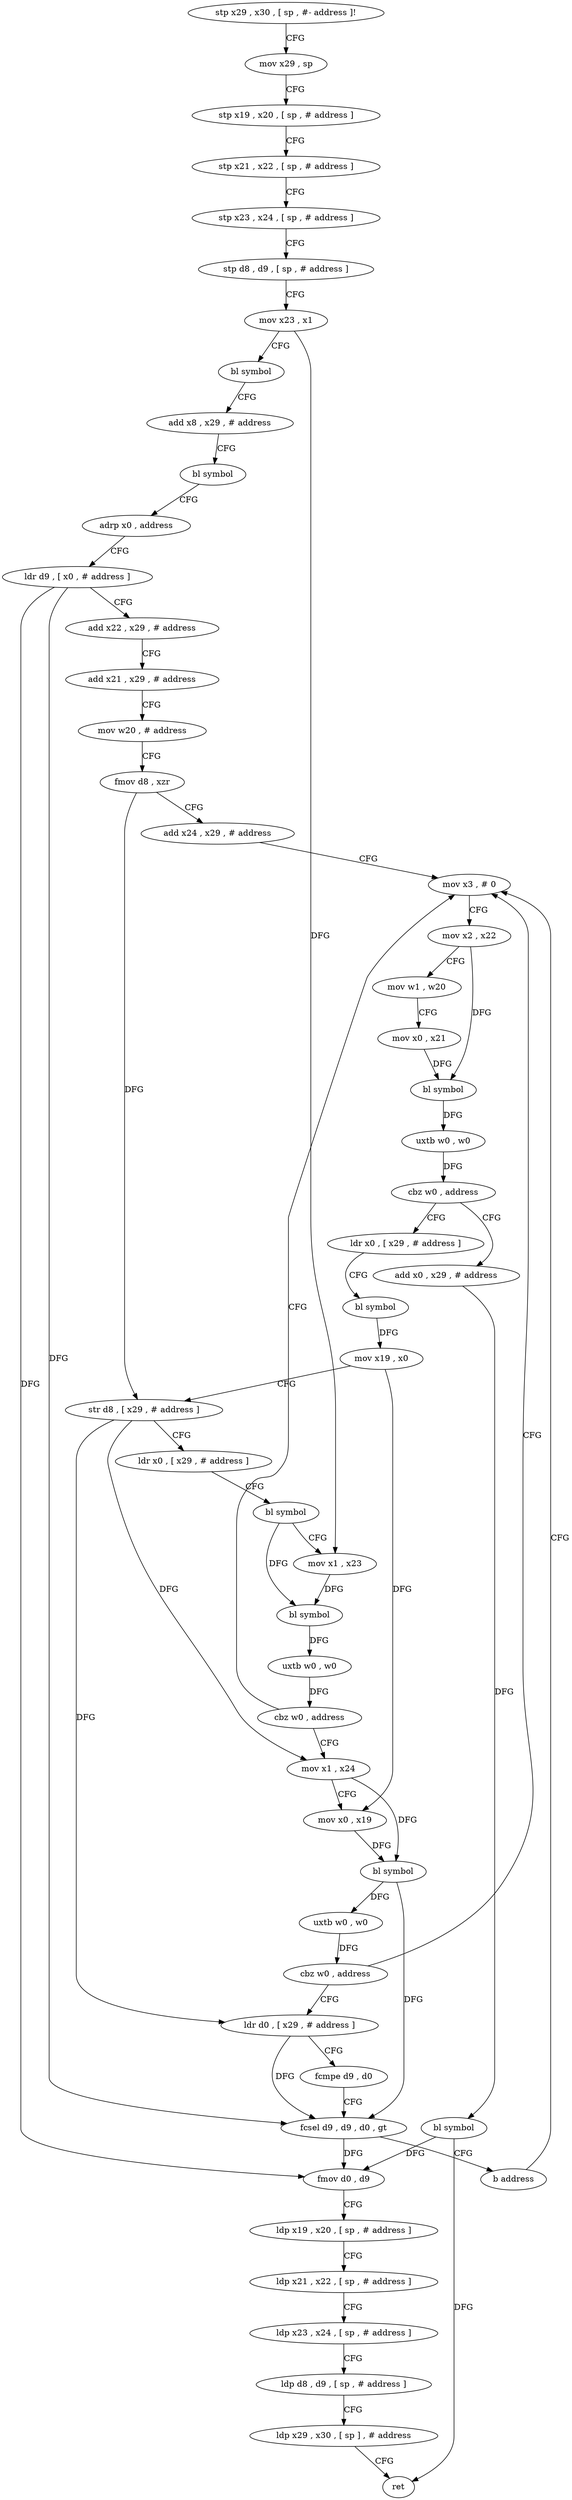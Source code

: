 digraph "func" {
"149392" [label = "stp x29 , x30 , [ sp , #- address ]!" ]
"149396" [label = "mov x29 , sp" ]
"149400" [label = "stp x19 , x20 , [ sp , # address ]" ]
"149404" [label = "stp x21 , x22 , [ sp , # address ]" ]
"149408" [label = "stp x23 , x24 , [ sp , # address ]" ]
"149412" [label = "stp d8 , d9 , [ sp , # address ]" ]
"149416" [label = "mov x23 , x1" ]
"149420" [label = "bl symbol" ]
"149424" [label = "add x8 , x29 , # address" ]
"149428" [label = "bl symbol" ]
"149432" [label = "adrp x0 , address" ]
"149436" [label = "ldr d9 , [ x0 , # address ]" ]
"149440" [label = "add x22 , x29 , # address" ]
"149444" [label = "add x21 , x29 , # address" ]
"149448" [label = "mov w20 , # address" ]
"149452" [label = "fmov d8 , xzr" ]
"149456" [label = "add x24 , x29 , # address" ]
"149460" [label = "mov x3 , # 0" ]
"149564" [label = "add x0 , x29 , # address" ]
"149568" [label = "bl symbol" ]
"149572" [label = "fmov d0 , d9" ]
"149576" [label = "ldp x19 , x20 , [ sp , # address ]" ]
"149580" [label = "ldp x21 , x22 , [ sp , # address ]" ]
"149584" [label = "ldp x23 , x24 , [ sp , # address ]" ]
"149588" [label = "ldp d8 , d9 , [ sp , # address ]" ]
"149592" [label = "ldp x29 , x30 , [ sp ] , # address" ]
"149596" [label = "ret" ]
"149488" [label = "ldr x0 , [ x29 , # address ]" ]
"149492" [label = "bl symbol" ]
"149496" [label = "mov x19 , x0" ]
"149500" [label = "str d8 , [ x29 , # address ]" ]
"149504" [label = "ldr x0 , [ x29 , # address ]" ]
"149508" [label = "bl symbol" ]
"149512" [label = "mov x1 , x23" ]
"149516" [label = "bl symbol" ]
"149520" [label = "uxtb w0 , w0" ]
"149524" [label = "cbz w0 , address" ]
"149528" [label = "mov x1 , x24" ]
"149464" [label = "mov x2 , x22" ]
"149468" [label = "mov w1 , w20" ]
"149472" [label = "mov x0 , x21" ]
"149476" [label = "bl symbol" ]
"149480" [label = "uxtb w0 , w0" ]
"149484" [label = "cbz w0 , address" ]
"149532" [label = "mov x0 , x19" ]
"149536" [label = "bl symbol" ]
"149540" [label = "uxtb w0 , w0" ]
"149544" [label = "cbz w0 , address" ]
"149548" [label = "ldr d0 , [ x29 , # address ]" ]
"149552" [label = "fcmpe d9 , d0" ]
"149556" [label = "fcsel d9 , d9 , d0 , gt" ]
"149560" [label = "b address" ]
"149392" -> "149396" [ label = "CFG" ]
"149396" -> "149400" [ label = "CFG" ]
"149400" -> "149404" [ label = "CFG" ]
"149404" -> "149408" [ label = "CFG" ]
"149408" -> "149412" [ label = "CFG" ]
"149412" -> "149416" [ label = "CFG" ]
"149416" -> "149420" [ label = "CFG" ]
"149416" -> "149512" [ label = "DFG" ]
"149420" -> "149424" [ label = "CFG" ]
"149424" -> "149428" [ label = "CFG" ]
"149428" -> "149432" [ label = "CFG" ]
"149432" -> "149436" [ label = "CFG" ]
"149436" -> "149440" [ label = "CFG" ]
"149436" -> "149572" [ label = "DFG" ]
"149436" -> "149556" [ label = "DFG" ]
"149440" -> "149444" [ label = "CFG" ]
"149444" -> "149448" [ label = "CFG" ]
"149448" -> "149452" [ label = "CFG" ]
"149452" -> "149456" [ label = "CFG" ]
"149452" -> "149500" [ label = "DFG" ]
"149456" -> "149460" [ label = "CFG" ]
"149460" -> "149464" [ label = "CFG" ]
"149564" -> "149568" [ label = "DFG" ]
"149568" -> "149572" [ label = "DFG" ]
"149568" -> "149596" [ label = "DFG" ]
"149572" -> "149576" [ label = "CFG" ]
"149576" -> "149580" [ label = "CFG" ]
"149580" -> "149584" [ label = "CFG" ]
"149584" -> "149588" [ label = "CFG" ]
"149588" -> "149592" [ label = "CFG" ]
"149592" -> "149596" [ label = "CFG" ]
"149488" -> "149492" [ label = "CFG" ]
"149492" -> "149496" [ label = "DFG" ]
"149496" -> "149500" [ label = "CFG" ]
"149496" -> "149532" [ label = "DFG" ]
"149500" -> "149504" [ label = "CFG" ]
"149500" -> "149548" [ label = "DFG" ]
"149500" -> "149528" [ label = "DFG" ]
"149504" -> "149508" [ label = "CFG" ]
"149508" -> "149512" [ label = "CFG" ]
"149508" -> "149516" [ label = "DFG" ]
"149512" -> "149516" [ label = "DFG" ]
"149516" -> "149520" [ label = "DFG" ]
"149520" -> "149524" [ label = "DFG" ]
"149524" -> "149460" [ label = "CFG" ]
"149524" -> "149528" [ label = "CFG" ]
"149528" -> "149532" [ label = "CFG" ]
"149528" -> "149536" [ label = "DFG" ]
"149464" -> "149468" [ label = "CFG" ]
"149464" -> "149476" [ label = "DFG" ]
"149468" -> "149472" [ label = "CFG" ]
"149472" -> "149476" [ label = "DFG" ]
"149476" -> "149480" [ label = "DFG" ]
"149480" -> "149484" [ label = "DFG" ]
"149484" -> "149564" [ label = "CFG" ]
"149484" -> "149488" [ label = "CFG" ]
"149532" -> "149536" [ label = "DFG" ]
"149536" -> "149540" [ label = "DFG" ]
"149536" -> "149556" [ label = "DFG" ]
"149540" -> "149544" [ label = "DFG" ]
"149544" -> "149460" [ label = "CFG" ]
"149544" -> "149548" [ label = "CFG" ]
"149548" -> "149552" [ label = "CFG" ]
"149548" -> "149556" [ label = "DFG" ]
"149552" -> "149556" [ label = "CFG" ]
"149556" -> "149560" [ label = "CFG" ]
"149556" -> "149572" [ label = "DFG" ]
"149560" -> "149460" [ label = "CFG" ]
}
